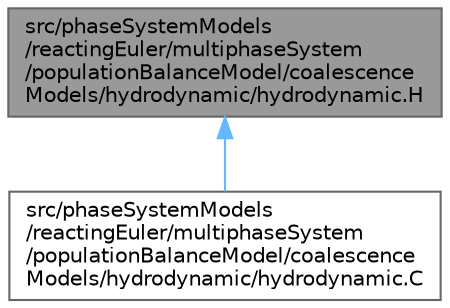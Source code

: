digraph "src/phaseSystemModels/reactingEuler/multiphaseSystem/populationBalanceModel/coalescenceModels/hydrodynamic/hydrodynamic.H"
{
 // LATEX_PDF_SIZE
  bgcolor="transparent";
  edge [fontname=Helvetica,fontsize=10,labelfontname=Helvetica,labelfontsize=10];
  node [fontname=Helvetica,fontsize=10,shape=box,height=0.2,width=0.4];
  Node1 [id="Node000001",label="src/phaseSystemModels\l/reactingEuler/multiphaseSystem\l/populationBalanceModel/coalescence\lModels/hydrodynamic/hydrodynamic.H",height=0.2,width=0.4,color="gray40", fillcolor="grey60", style="filled", fontcolor="black",tooltip=" "];
  Node1 -> Node2 [id="edge1_Node000001_Node000002",dir="back",color="steelblue1",style="solid",tooltip=" "];
  Node2 [id="Node000002",label="src/phaseSystemModels\l/reactingEuler/multiphaseSystem\l/populationBalanceModel/coalescence\lModels/hydrodynamic/hydrodynamic.C",height=0.2,width=0.4,color="grey40", fillcolor="white", style="filled",URL="$hydrodynamic_8C.html",tooltip=" "];
}

